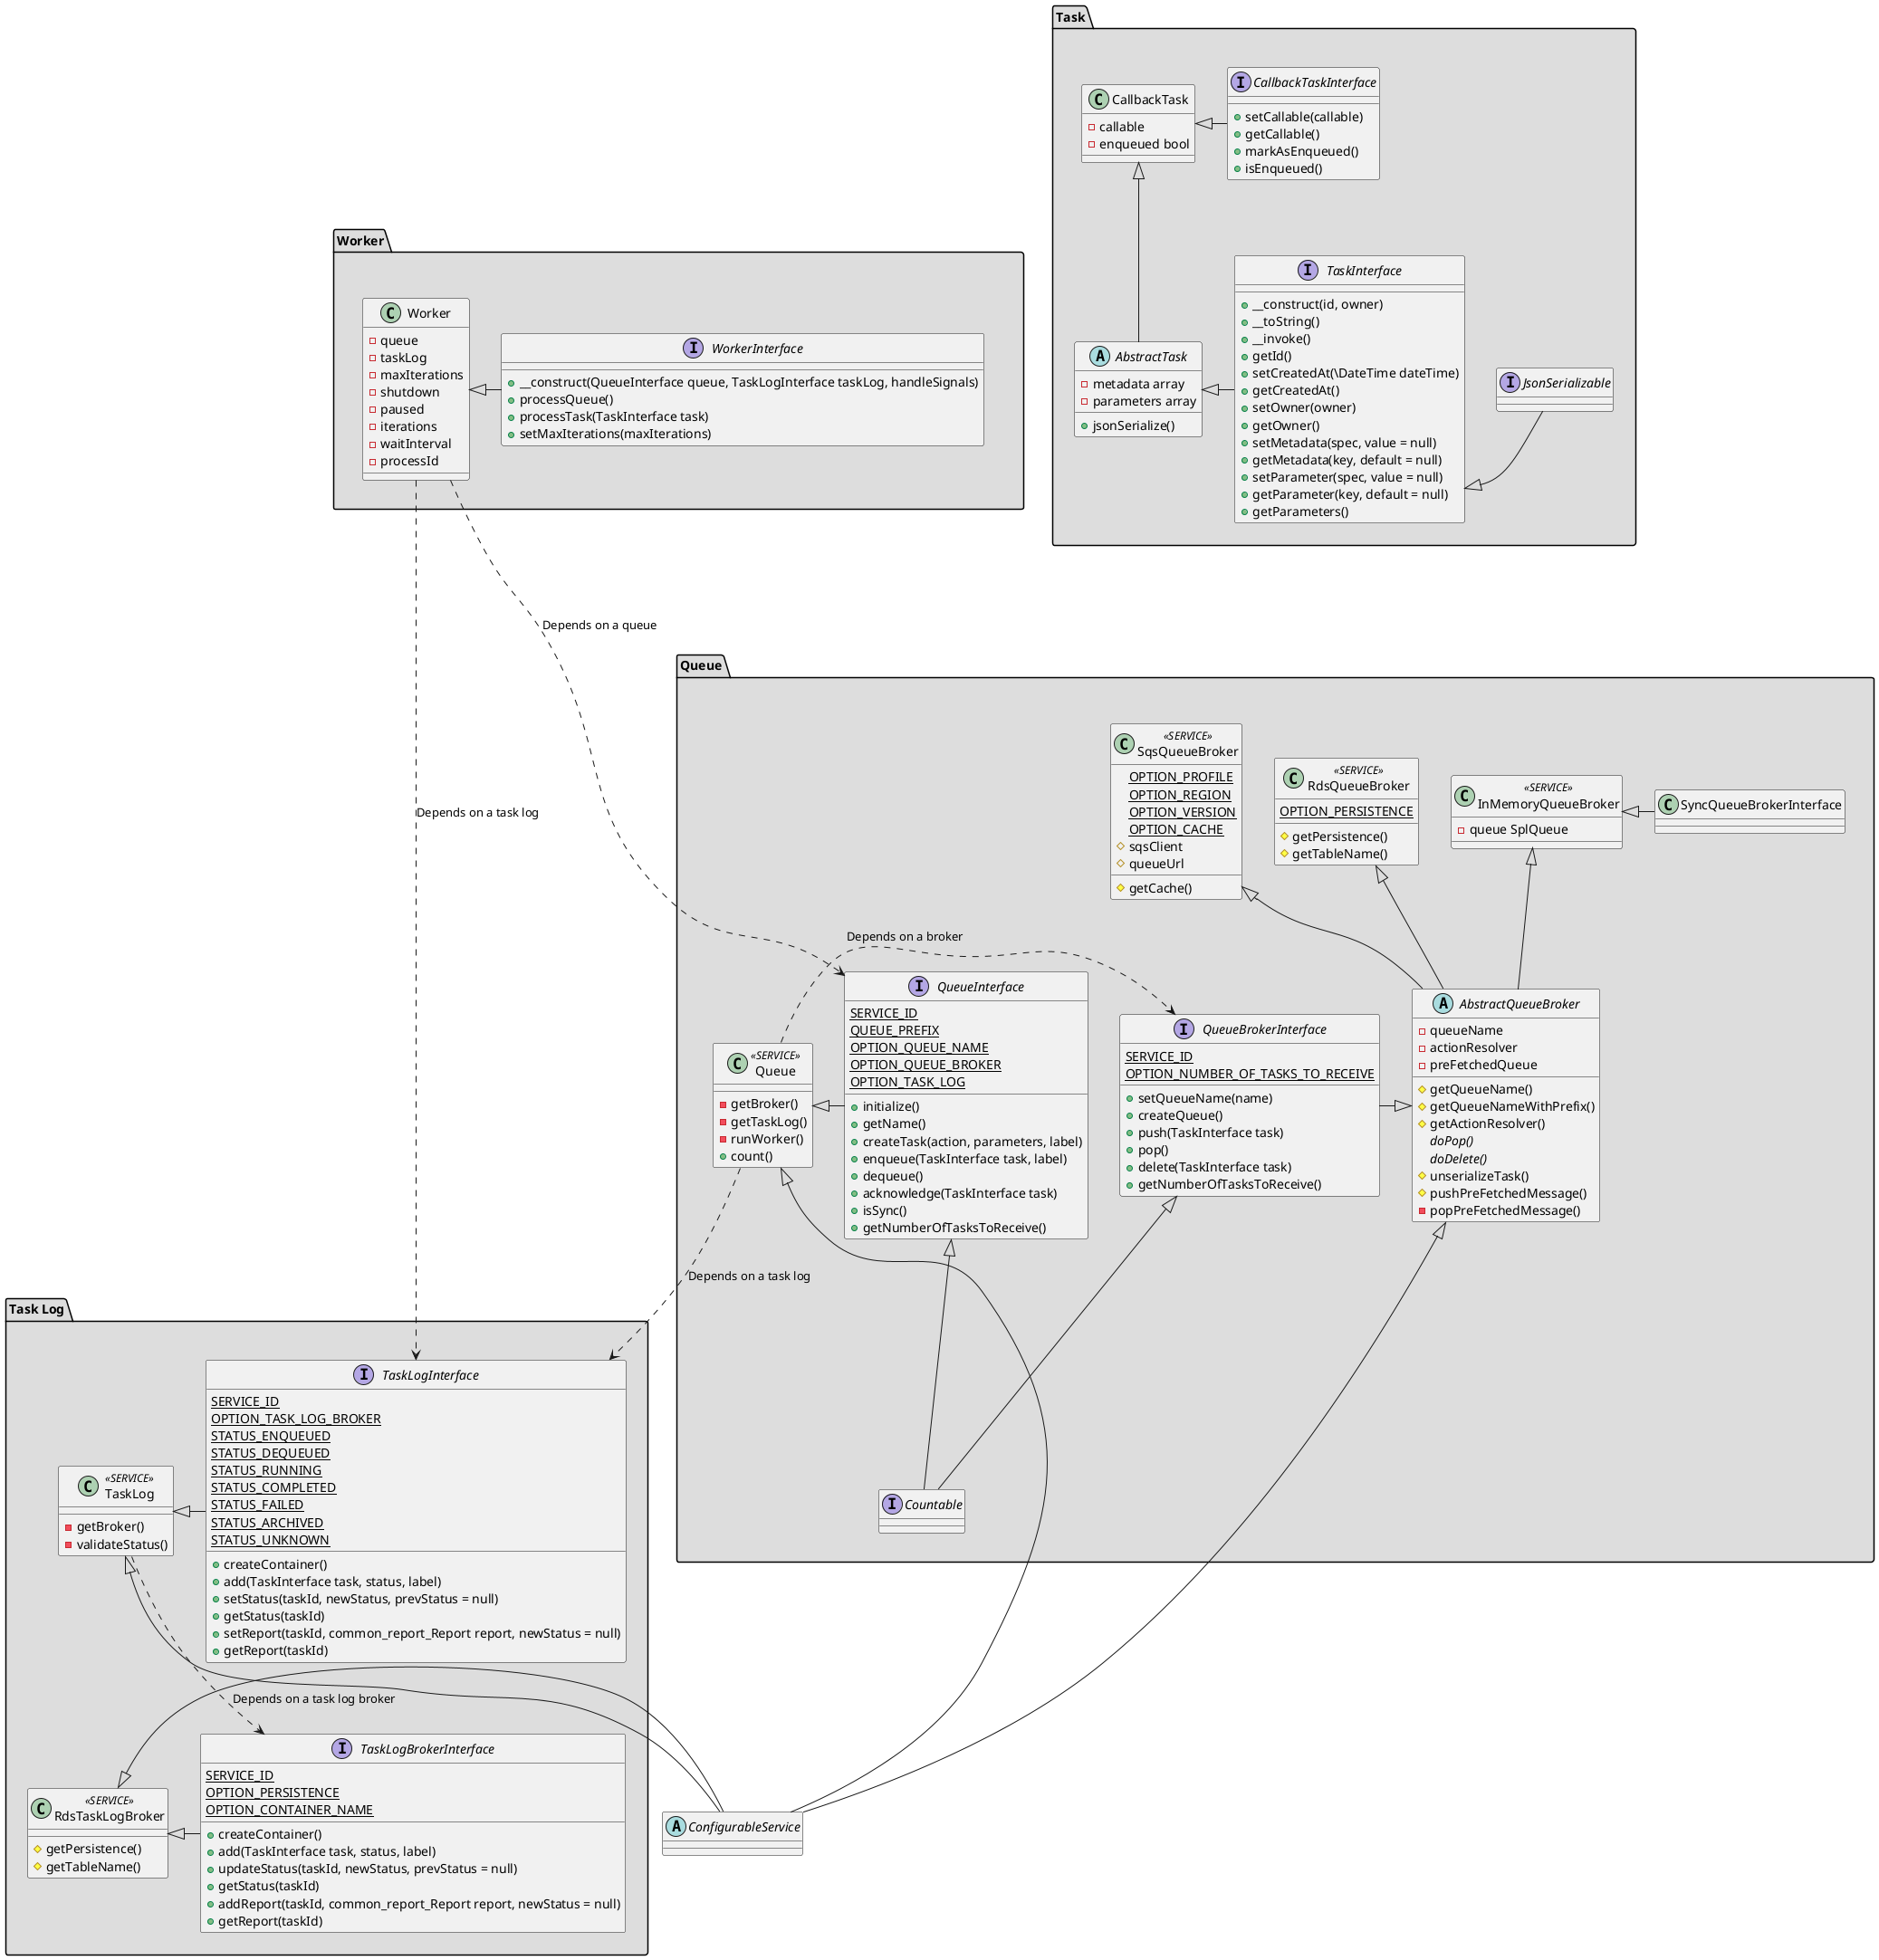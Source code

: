 @startuml
abstract class ConfigurableService

package "Task" #DDDDDD {
    together {
        interface JsonSerializable
        interface TaskInterface {
            +__construct(id, owner)
            +__toString()
            +__invoke()
            +getId()
            +setCreatedAt(\DateTime dateTime)
            +getCreatedAt()
            +setOwner(owner)
            +getOwner()
            +setMetadata(spec, value = null)
            +getMetadata(key, default = null)
            +setParameter(spec, value = null)
            +getParameter(key, default = null)
            +getParameters()
        }

        abstract class AbstractTask {
            -metadata array
            -parameters array
            +jsonSerialize()
        }

        interface CallbackTaskInterface {
            +setCallable(callable)
            +getCallable()
            +markAsEnqueued()
            +isEnqueued()
        }

        class CallbackTask {
            -callable
            -enqueued bool
        }

        AbstractTask <|- TaskInterface
        CallbackTask <|- CallbackTaskInterface
        CallbackTask <|-- AbstractTask
        TaskInterface <|-- JsonSerializable
    }

    TaskInterface -[hidden]> JsonSerializable
}

package "Task Log" #DDDDDD {
    together {
        interface TaskLogInterface {
            {static} SERVICE_ID
            {static} OPTION_TASK_LOG_BROKER
            {static} STATUS_ENQUEUED
            {static} STATUS_DEQUEUED
            {static} STATUS_RUNNING
            {static} STATUS_COMPLETED
            {static} STATUS_FAILED
            {static} STATUS_ARCHIVED
            {static} STATUS_UNKNOWN
            +createContainer()
            +add(TaskInterface task, status, label)
            +setStatus(taskId, newStatus, prevStatus = null)
            +getStatus(taskId)
            +setReport(taskId, common_report_Report report, newStatus = null)
            +getReport(taskId)
        }
        interface TaskLogBrokerInterface {
            {static} SERVICE_ID
            {static} OPTION_PERSISTENCE
            {static} OPTION_CONTAINER_NAME
            +createContainer()
            +add(TaskInterface task, status, label)
            +updateStatus(taskId, newStatus, prevStatus = null)
            +getStatus(taskId)
            +addReport(taskId, common_report_Report report, newStatus = null)
            +getReport(taskId)
        }

        TaskLog <|- TaskLogInterface
        TaskLog <|-- ConfigurableService

        class TaskLog << SERVICE >> {
            -getBroker()
            -validateStatus()
        }

        RdsTaskLogBroker <|- TaskLogBrokerInterface
        RdsTaskLogBroker <|-- ConfigurableService
        class RdsTaskLogBroker << SERVICE >> {
            #getPersistence()
            #getTableName()
        }

        TaskLog ..> TaskLogBrokerInterface : Depends on a task log broker
    }
}

package "Queue" #DDDDDD {
    together {
        interface Countable
        QueueInterface <|-- Countable
        interface QueueInterface {
            {static} SERVICE_ID
            {static} QUEUE_PREFIX
            {static} OPTION_QUEUE_NAME
            {static} OPTION_QUEUE_BROKER
            {static} OPTION_TASK_LOG
            +initialize()
            +getName()
            +createTask(action, parameters, label)
            +enqueue(TaskInterface task, label)
            +dequeue()
            +acknowledge(TaskInterface task)
            +isSync()
            +getNumberOfTasksToReceive()
        }

        class Queue << SERVICE >> {
            -getBroker()
            -getTaskLog()
            -runWorker()
            +count()
        }

        Queue <|- QueueInterface
        Queue <|-- ConfigurableService

        Queue ..> TaskLogInterface : Depends on a task log
    }

    together {
        QueueBrokerInterface <|-- Countable
        interface QueueBrokerInterface {
            {static} SERVICE_ID
            {static} OPTION_NUMBER_OF_TASKS_TO_RECEIVE
            +setQueueName(name)
            +createQueue()
            +push(TaskInterface task)
            +pop()
            +delete(TaskInterface task)
            +getNumberOfTasksToReceive()
        }

        AbstractQueueBroker <|-- ConfigurableService
        abstract class AbstractQueueBroker {
            -queueName
            -actionResolver
            -preFetchedQueue
            #getQueueName()
            #getQueueNameWithPrefix()
            #getActionResolver()
            {abstract} doPop()
            {abstract} doDelete()
            #unserializeTask()
            #pushPreFetchedMessage()
            -popPreFetchedMessage()
        }

        class InMemoryQueueBroker << SERVICE >> {
            -queue SplQueue
        }
        class RdsQueueBroker << SERVICE >> {
            {static} OPTION_PERSISTENCE
            #getPersistence()
            #getTableName()
        }
        class SqsQueueBroker << SERVICE >> {
            {static} OPTION_PROFILE
            {static} OPTION_REGION
            {static} OPTION_VERSION
            {static} OPTION_CACHE
            #sqsClient
            #queueUrl
            #getCache()
        }

        AbstractQueueBroker <|- QueueBrokerInterface
        InMemoryQueueBroker <|- SyncQueueBrokerInterface
        InMemoryQueueBroker <|-- AbstractQueueBroker
        RdsQueueBroker <|-- AbstractQueueBroker
        SqsQueueBroker <|-- AbstractQueueBroker

        Queue ..> QueueBrokerInterface : Depends on a broker
    }
}

package "Worker" #DDDDDD {
    together {
        interface WorkerInterface {
            +__construct(QueueInterface queue, TaskLogInterface taskLog, handleSignals)
            +processQueue()
            +processTask(TaskInterface task)
            +setMaxIterations(maxIterations)
        }
        class Worker {
            -queue
            -taskLog
            -maxIterations
            -shutdown
            -paused
            -iterations
            -waitInterval
            -processId
        }

        Worker <|- WorkerInterface
        Worker ..> QueueInterface : Depends on a queue
        Worker ..> TaskLogInterface : Depends on a task log
    }
}

TaskInterface -[hidden]--> Queue
Queue -[hidden]--> TaskLogInterface
Worker -[hidden]> JsonSerializable
ConfigurableService -[hidden]> TaskLogInterface

@enduml